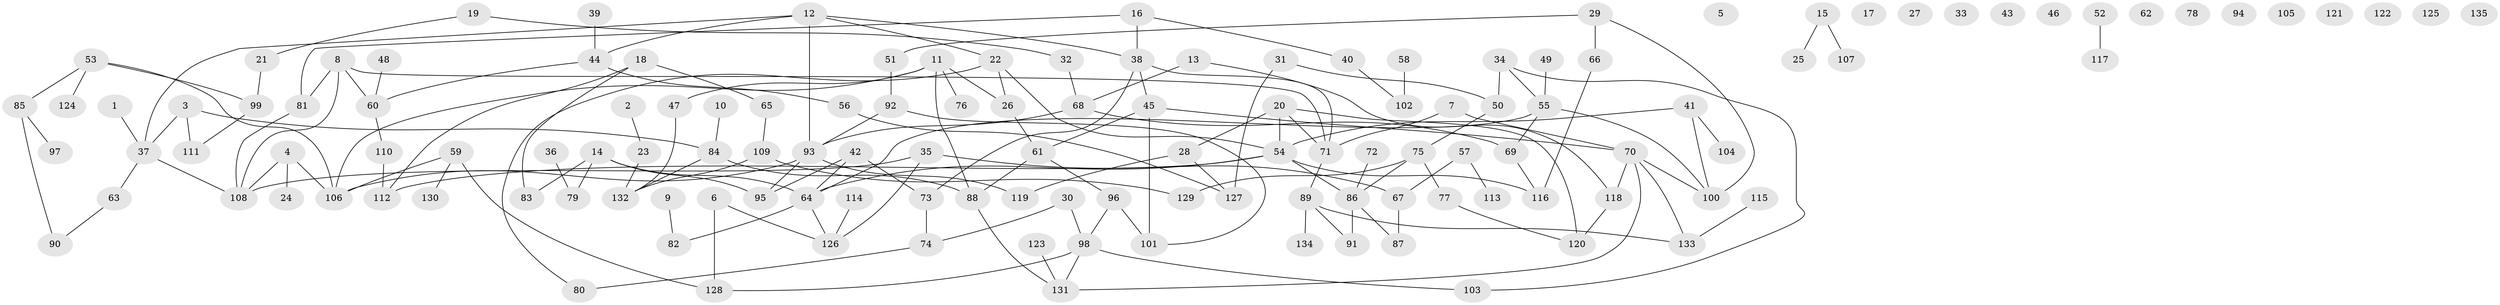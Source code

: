 // coarse degree distribution, {10: 0.12, 3: 0.16, 2: 0.4, 11: 0.04, 7: 0.04, 1: 0.12, 5: 0.04, 6: 0.04, 4: 0.04}
// Generated by graph-tools (version 1.1) at 2025/48/03/04/25 22:48:16]
// undirected, 135 vertices, 166 edges
graph export_dot {
  node [color=gray90,style=filled];
  1;
  2;
  3;
  4;
  5;
  6;
  7;
  8;
  9;
  10;
  11;
  12;
  13;
  14;
  15;
  16;
  17;
  18;
  19;
  20;
  21;
  22;
  23;
  24;
  25;
  26;
  27;
  28;
  29;
  30;
  31;
  32;
  33;
  34;
  35;
  36;
  37;
  38;
  39;
  40;
  41;
  42;
  43;
  44;
  45;
  46;
  47;
  48;
  49;
  50;
  51;
  52;
  53;
  54;
  55;
  56;
  57;
  58;
  59;
  60;
  61;
  62;
  63;
  64;
  65;
  66;
  67;
  68;
  69;
  70;
  71;
  72;
  73;
  74;
  75;
  76;
  77;
  78;
  79;
  80;
  81;
  82;
  83;
  84;
  85;
  86;
  87;
  88;
  89;
  90;
  91;
  92;
  93;
  94;
  95;
  96;
  97;
  98;
  99;
  100;
  101;
  102;
  103;
  104;
  105;
  106;
  107;
  108;
  109;
  110;
  111;
  112;
  113;
  114;
  115;
  116;
  117;
  118;
  119;
  120;
  121;
  122;
  123;
  124;
  125;
  126;
  127;
  128;
  129;
  130;
  131;
  132;
  133;
  134;
  135;
  1 -- 37;
  2 -- 23;
  3 -- 37;
  3 -- 84;
  3 -- 111;
  4 -- 24;
  4 -- 106;
  4 -- 108;
  6 -- 126;
  6 -- 128;
  7 -- 70;
  7 -- 71;
  8 -- 60;
  8 -- 71;
  8 -- 81;
  8 -- 108;
  9 -- 82;
  10 -- 84;
  11 -- 26;
  11 -- 47;
  11 -- 76;
  11 -- 88;
  11 -- 106;
  12 -- 22;
  12 -- 37;
  12 -- 38;
  12 -- 44;
  12 -- 93;
  13 -- 68;
  13 -- 118;
  14 -- 64;
  14 -- 79;
  14 -- 83;
  14 -- 95;
  15 -- 25;
  15 -- 107;
  16 -- 38;
  16 -- 40;
  16 -- 81;
  18 -- 65;
  18 -- 83;
  18 -- 112;
  19 -- 21;
  19 -- 32;
  20 -- 28;
  20 -- 54;
  20 -- 71;
  20 -- 120;
  21 -- 99;
  22 -- 26;
  22 -- 54;
  22 -- 80;
  23 -- 132;
  26 -- 61;
  28 -- 119;
  28 -- 127;
  29 -- 51;
  29 -- 66;
  29 -- 100;
  30 -- 74;
  30 -- 98;
  31 -- 50;
  31 -- 127;
  32 -- 68;
  34 -- 50;
  34 -- 55;
  34 -- 103;
  35 -- 67;
  35 -- 108;
  35 -- 126;
  36 -- 79;
  37 -- 63;
  37 -- 108;
  38 -- 45;
  38 -- 71;
  38 -- 73;
  39 -- 44;
  40 -- 102;
  41 -- 54;
  41 -- 100;
  41 -- 104;
  42 -- 64;
  42 -- 73;
  42 -- 95;
  44 -- 56;
  44 -- 60;
  45 -- 61;
  45 -- 70;
  45 -- 101;
  47 -- 132;
  48 -- 60;
  49 -- 55;
  50 -- 75;
  51 -- 92;
  52 -- 117;
  53 -- 85;
  53 -- 99;
  53 -- 106;
  53 -- 124;
  54 -- 64;
  54 -- 86;
  54 -- 112;
  54 -- 116;
  55 -- 64;
  55 -- 69;
  55 -- 100;
  56 -- 127;
  57 -- 67;
  57 -- 113;
  58 -- 102;
  59 -- 106;
  59 -- 128;
  59 -- 130;
  60 -- 110;
  61 -- 88;
  61 -- 96;
  63 -- 90;
  64 -- 82;
  64 -- 126;
  65 -- 109;
  66 -- 116;
  67 -- 87;
  68 -- 69;
  68 -- 93;
  69 -- 116;
  70 -- 100;
  70 -- 118;
  70 -- 131;
  70 -- 133;
  71 -- 89;
  72 -- 86;
  73 -- 74;
  74 -- 80;
  75 -- 77;
  75 -- 86;
  75 -- 129;
  77 -- 120;
  81 -- 108;
  84 -- 88;
  84 -- 132;
  85 -- 90;
  85 -- 97;
  86 -- 87;
  86 -- 91;
  88 -- 131;
  89 -- 91;
  89 -- 133;
  89 -- 134;
  92 -- 93;
  92 -- 101;
  93 -- 95;
  93 -- 106;
  93 -- 119;
  96 -- 98;
  96 -- 101;
  98 -- 103;
  98 -- 128;
  98 -- 131;
  99 -- 111;
  109 -- 129;
  109 -- 132;
  110 -- 112;
  114 -- 126;
  115 -- 133;
  118 -- 120;
  123 -- 131;
}
